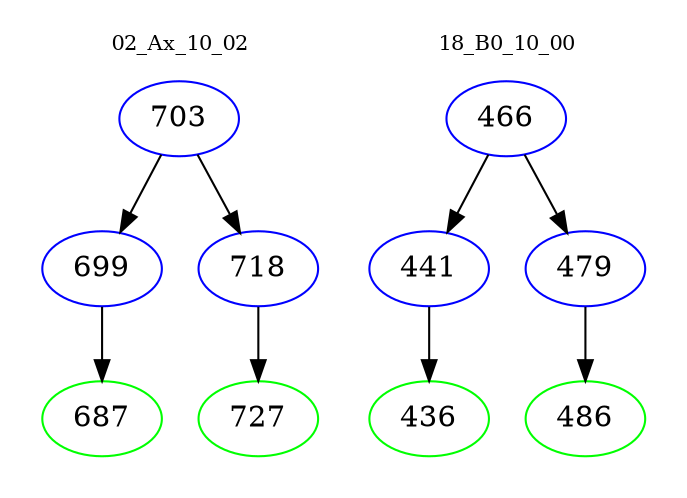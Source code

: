 digraph{
subgraph cluster_0 {
color = white
label = "02_Ax_10_02";
fontsize=10;
T0_703 [label="703", color="blue"]
T0_703 -> T0_699 [color="black"]
T0_699 [label="699", color="blue"]
T0_699 -> T0_687 [color="black"]
T0_687 [label="687", color="green"]
T0_703 -> T0_718 [color="black"]
T0_718 [label="718", color="blue"]
T0_718 -> T0_727 [color="black"]
T0_727 [label="727", color="green"]
}
subgraph cluster_1 {
color = white
label = "18_B0_10_00";
fontsize=10;
T1_466 [label="466", color="blue"]
T1_466 -> T1_441 [color="black"]
T1_441 [label="441", color="blue"]
T1_441 -> T1_436 [color="black"]
T1_436 [label="436", color="green"]
T1_466 -> T1_479 [color="black"]
T1_479 [label="479", color="blue"]
T1_479 -> T1_486 [color="black"]
T1_486 [label="486", color="green"]
}
}
